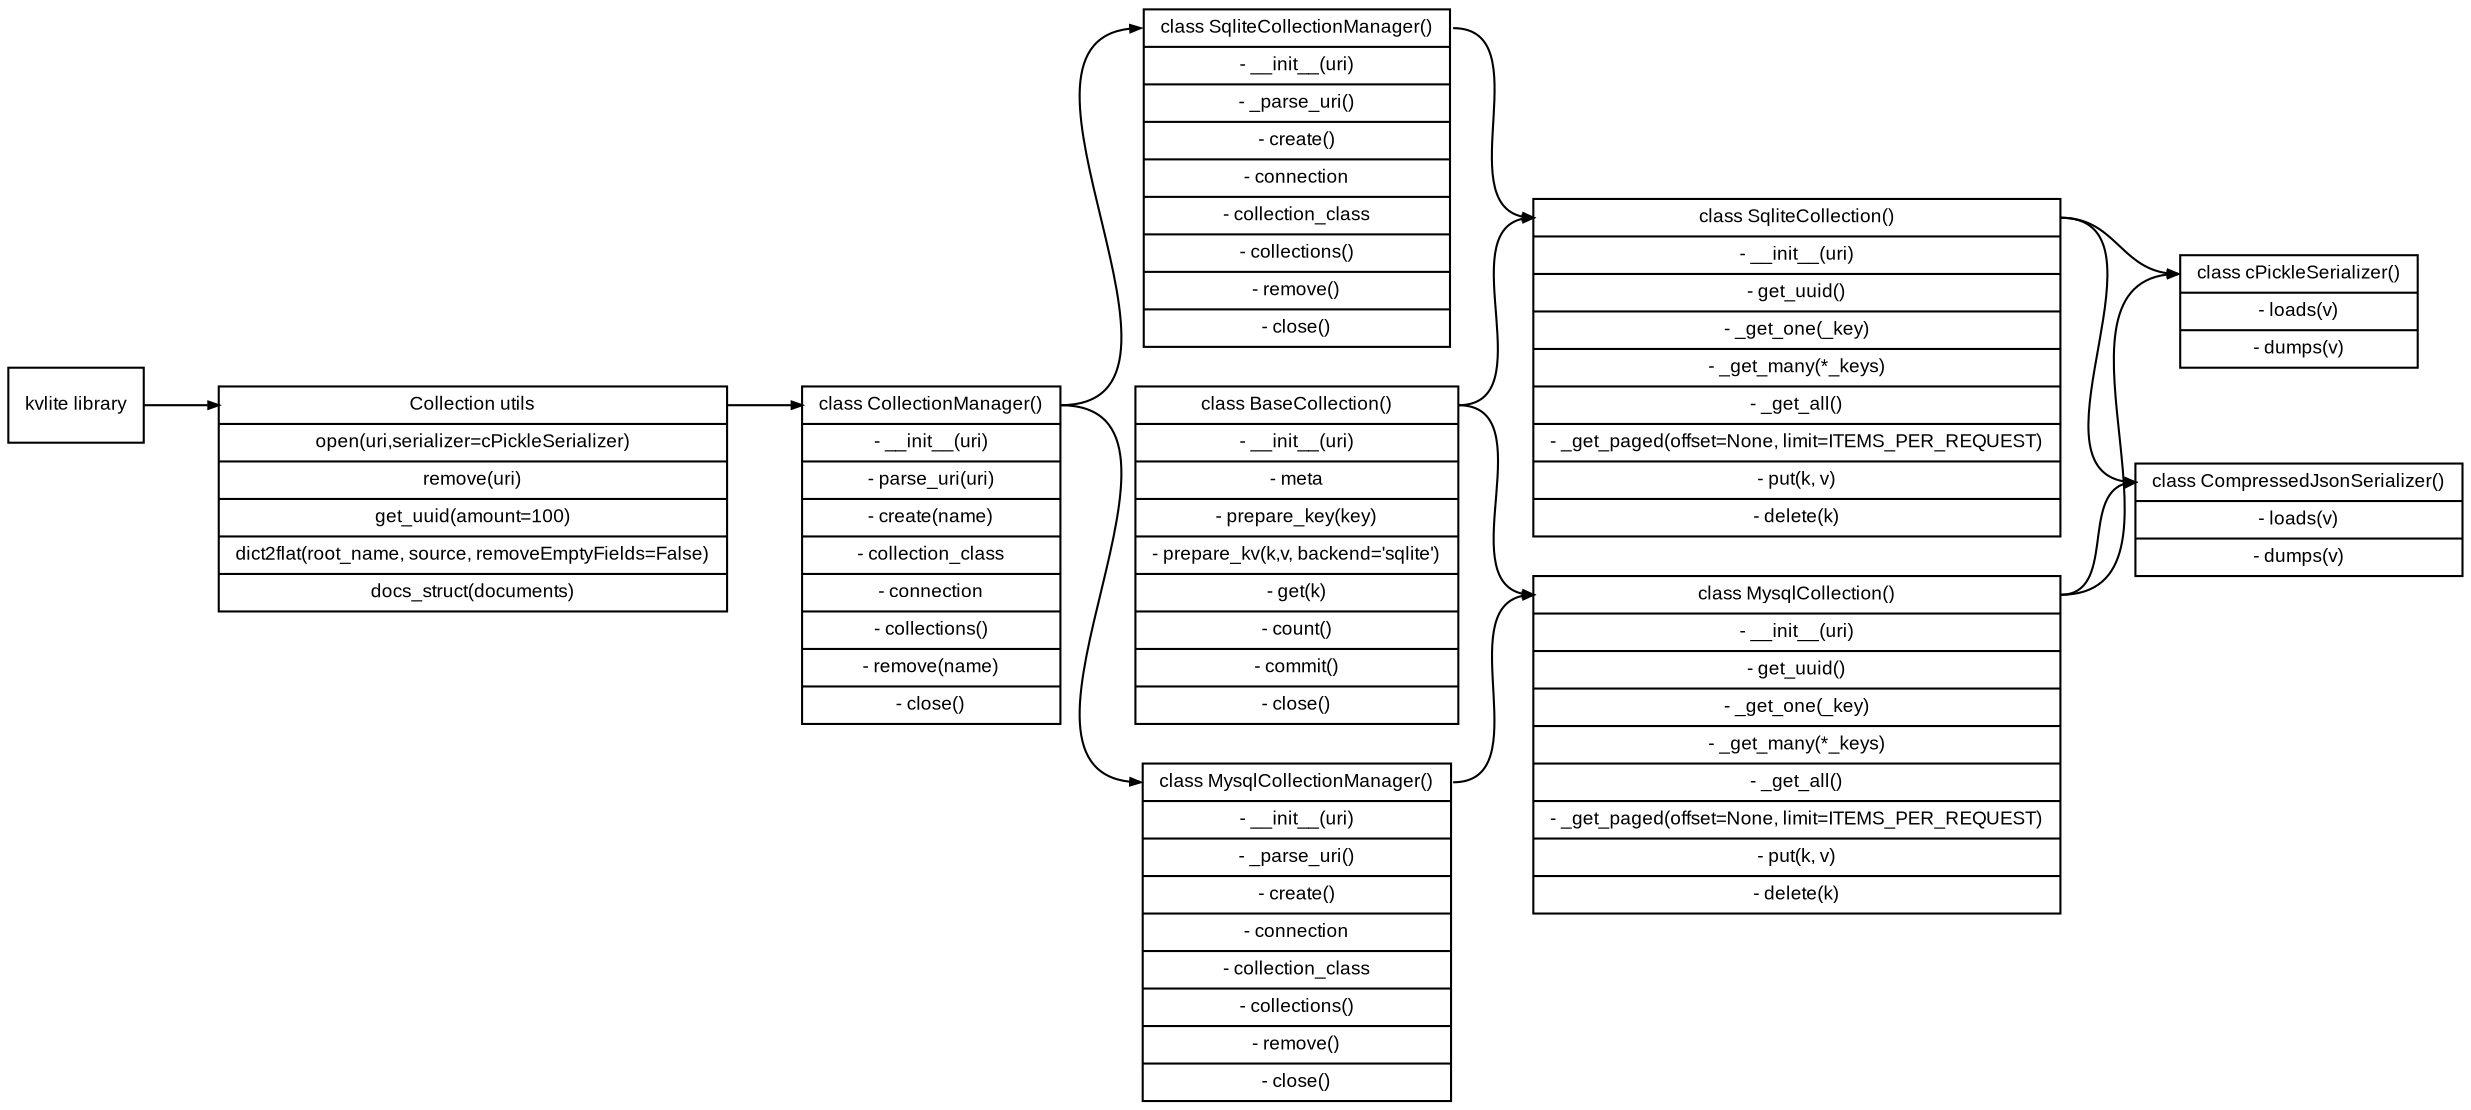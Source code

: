 digraph pyservice {

    graph [ rankdir = "LR"];
    node [shape=record,fontname=Arial,fontsize=9];
    edge [arrowsize=0.5,fontname=Arial,fontsize=9];

    // Nodes
    
    kvlite          [label="<top>       kvlite library"];
    
    CollectionUtils [label="<top>       Collection utils |\
                            <open>          open(uri,serializer=cPickleSerializer) |\
                            <remove>        remove(uri) |\
                            <get_uuid>      get_uuid(amount=100) |\
                            <dict2flat>     dict2flat(root_name, source, removeEmptyFields=False) |\
                            <docs_struct>   docs_struct(documents)"];
    
    CollectionManager[label="<top>      class CollectionManager() |\
                             <init>         - __init__(uri) |\
                             <parse_uri>    - parse_uri(uri) |\
                             <create>       - create(name) |\
                             <collection_class> - collection_class |\
                             <connection>   - connection |\
                             <collections>  - collections() |\
                             <remove>       - remove(name) |\
                             <close>        - close()"];
    
    MysqlCollectionManager [
                    label="<top>        class MysqlCollectionManager() |\
                           <init>         - __init__(uri) |\
                           <parse_uri>      - _parse_uri() |\
                           <create>         - create() |\
                           <connection>     - connection |\
                           <collection_class> - collection_class |\
                           <collections>    - collections() |\
                           <remove>         - remove() |\
                           <close>          - close()"];
                           
    SqliteCollectionManager [
                    label="<top>        class SqliteCollectionManager() |\
                           <init>           - __init__(uri) |\
                           <parse_uri>      - _parse_uri() |\
                           <create>         - create() |\
                           <connection>     - connection |\
                           <collection_class> - collection_class |\
                           <collections>    - collections() |\
                           <remove>         - remove() |\
                           <close>          - close()"];

    BaseCollection [
                    label="<top>       class BaseCollection() |\
                           <init>           - __init__(uri) |\
                           <meta>           - meta |\
                           <prepare_key>    - prepare_key(key) |\
                           <prepare_kv>     - prepare_kv(k,v, backend='sqlite') |\
                           <get>            - get(k) |\
                           <count>          - count() |\
                           <commit>         - commit() |\
                           <close>          - close()"];
    
    MysqlCollection [label="<top>       class MysqlCollection() |\
                         <init>             - __init__(uri) |\
                         <get_uuid>         - get_uuid() |\
                         <_get_one>         - _get_one(_key) |\
                         <_get_many>        - _get_many(*_keys) |\
                         <_get_all>         - _get_all() |\
                         <_get_paged>       - _get_paged(offset=None, limit=ITEMS_PER_REQUEST) |\
                         <put>              - put(k, v) |\
                         <delete>           - delete(k)"];

    SqliteCollection [
                    label="<top>        class SqliteCollection() |\
                         <init>             - __init__(uri) |\
                         <get_uuid>         - get_uuid() |\
                         <_get_one>         - _get_one(_key) |\
                         <_get_many>        - _get_many(*_keys) |\
                         <_get_all>         - _get_all() |\
                         <_get_paged>       - _get_paged(offset=None, limit=ITEMS_PER_REQUEST) |\
                         <put>              - put(k, v) |\
                         <delete>           - delete(k)"];

    cPickleSerializer [
                    label="<top>        class cPickleSerializer() |\
                         <loads>            - loads(v) |\
                         <dumps>            - dumps(v)"];
    
    CompressedJsonSerializer [
                    label="<top>        class CompressedJsonSerializer() |\
                         <loads>            - loads(v) |\
                         <dumps>            - dumps(v)"];
                         
    // Links
    
    kvlite:top -> CollectionUtils:top;
    CollectionUtils:top -> CollectionManager:top;
    CollectionManager:top -> MysqlCollectionManager:top;
    CollectionManager:top -> SqliteCollectionManager:top;
    MysqlCollectionManager:top -> MysqlCollection:top;
    SqliteCollectionManager:top -> SqliteCollection:top;
    BaseCollection:top -> MysqlCollection:top;
    BaseCollection:top -> SqliteCollection:top;
    
    MysqlCollection:top -> cPickleSerializer:top;
    MysqlCollection:top -> CompressedJsonSerializer:top;
    SqliteCollection:top -> cPickleSerializer:top;
    SqliteCollection:top -> CompressedJsonSerializer:top;

 
}

